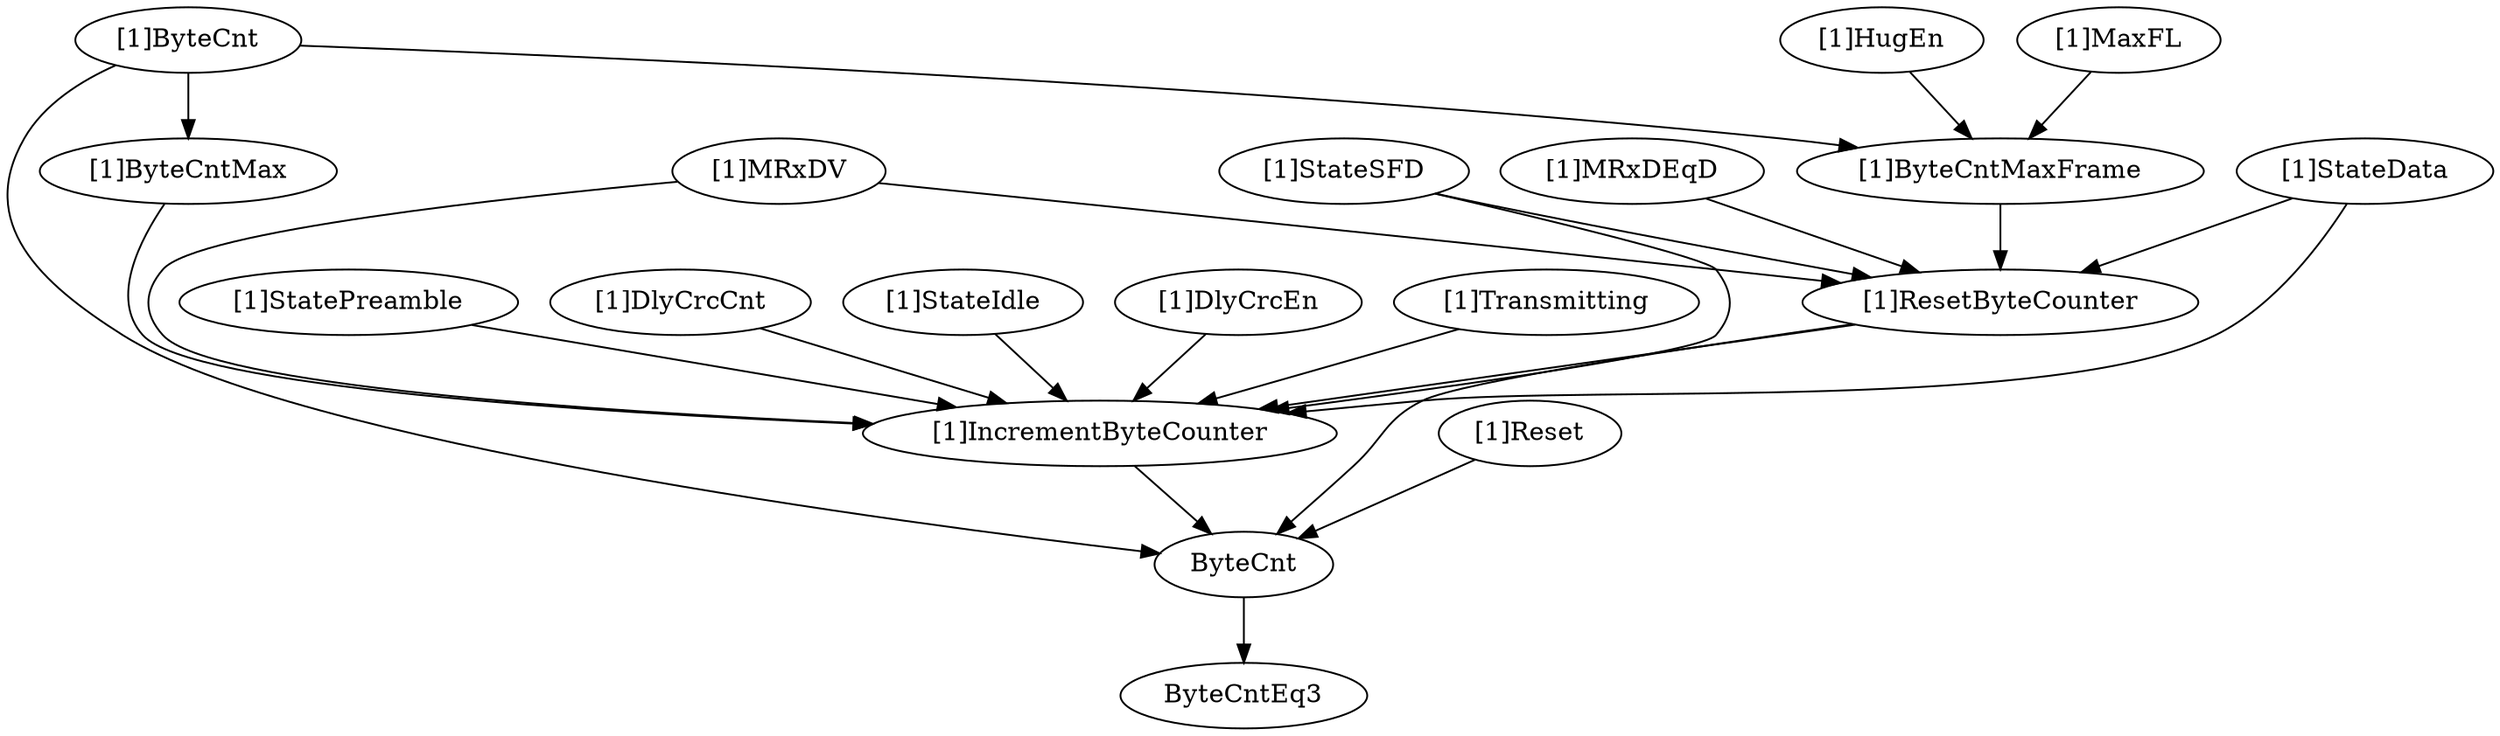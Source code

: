 strict digraph "" {
	"[1]Transmitting"	 [complexity=14,
		importance=0.179289025741,
		rank=0.0128063589815];
	"[1]IncrementByteCounter"	 [complexity=3,
		importance=0.161684060681,
		rank=0.0538946868938];
	"[1]Transmitting" -> "[1]IncrementByteCounter";
	ByteCnt	 [complexity=2,
		importance=0.093420580345,
		rank=0.0467102901725];
	"[1]IncrementByteCounter" -> ByteCnt;
	"[1]ByteCntMax"	 [complexity=14,
		importance=0.181734764176,
		rank=0.012981054584];
	"[1]ByteCntMax" -> "[1]IncrementByteCounter";
	"[1]StatePreamble"	 [complexity=14,
		importance=0.179289025741,
		rank=0.0128063589815];
	"[1]StatePreamble" -> "[1]IncrementByteCounter";
	"[1]ByteCnt"	 [complexity=16,
		importance=0.255104641026,
		rank=0.0159440400642];
	"[1]ByteCnt" -> "[1]ByteCntMax";
	"[1]ByteCntMaxFrame"	 [complexity=20,
		importance=0.248976836233,
		rank=0.0124488418117];
	"[1]ByteCnt" -> "[1]ByteCntMaxFrame";
	"[1]ByteCnt" -> ByteCnt;
	"[1]StateData"	 [complexity=20,
		importance=0.228925999178,
		rank=0.0114462999589];
	"[1]StateData" -> "[1]IncrementByteCounter";
	"[1]ResetByteCounter"	 [complexity=14,
		importance=0.211321034118,
		rank=0.0150943595798];
	"[1]StateData" -> "[1]ResetByteCounter";
	"[1]DlyCrcCnt"	 [complexity=14,
		importance=0.211985139881,
		rank=0.0151417957058];
	"[1]DlyCrcCnt" -> "[1]IncrementByteCounter";
	"[1]HugEn"	 [complexity=24,
		importance=0.266581801293,
		rank=0.0111075750539];
	"[1]HugEn" -> "[1]ByteCntMaxFrame";
	"[1]MaxFL"	 [complexity=24,
		importance=0.266581801293,
		rank=0.0111075750539];
	"[1]MaxFL" -> "[1]ByteCntMaxFrame";
	"[1]StateIdle"	 [complexity=14,
		importance=0.179289025741,
		rank=0.0128063589815];
	"[1]StateIdle" -> "[1]IncrementByteCounter";
	"[1]ResetByteCounter" -> "[1]IncrementByteCounter";
	"[1]ResetByteCounter" -> ByteCnt;
	"[1]MRxDEqD"	 [complexity=20,
		importance=0.228925999178,
		rank=0.0114462999589];
	"[1]MRxDEqD" -> "[1]ResetByteCounter";
	"[1]MRxDV"	 [complexity=20,
		importance=0.228925999178,
		rank=0.0114462999589];
	"[1]MRxDV" -> "[1]IncrementByteCounter";
	"[1]MRxDV" -> "[1]ResetByteCounter";
	"[1]ByteCntMaxFrame" -> "[1]ResetByteCounter";
	"[1]Reset"	 [complexity=3,
		importance=0.297866706095,
		rank=0.0992889020317];
	"[1]Reset" -> ByteCnt;
	ByteCntEq3	 [complexity=0,
		importance=0.0200507034942,
		rank=0.0];
	ByteCnt -> ByteCntEq3;
	"[1]StateSFD"	 [complexity=20,
		importance=0.228925999178,
		rank=0.0114462999589];
	"[1]StateSFD" -> "[1]IncrementByteCounter";
	"[1]StateSFD" -> "[1]ResetByteCounter";
	"[1]DlyCrcEn"	 [complexity=14,
		importance=0.179289025741,
		rank=0.0128063589815];
	"[1]DlyCrcEn" -> "[1]IncrementByteCounter";
}
